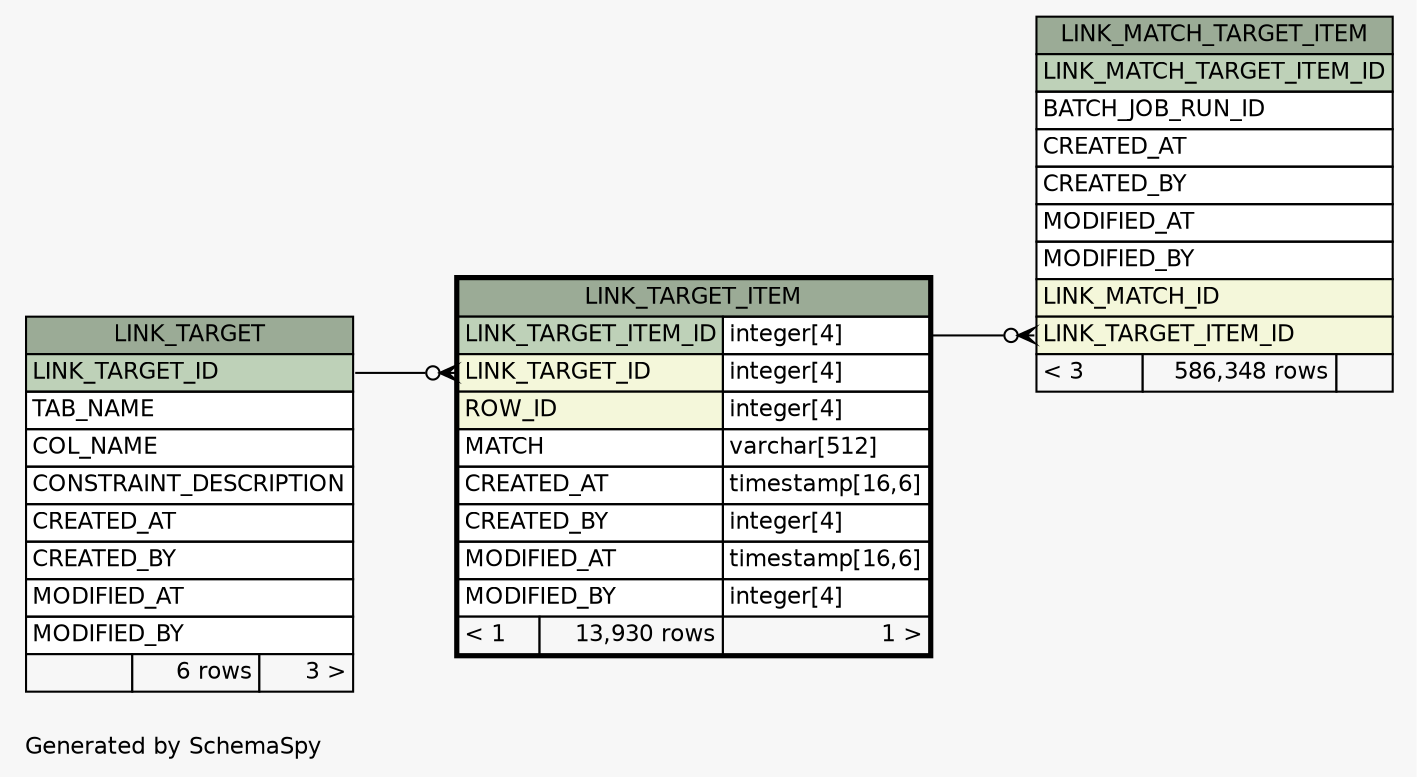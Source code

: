 // dot 2.38.0 on Windows 10 10.0
// SchemaSpy rev Unknown
digraph "oneDegreeRelationshipsDiagram" {
  graph [
    rankdir="RL"
    bgcolor="#f7f7f7"
    label="\nGenerated by SchemaSpy"
    labeljust="l"
    nodesep="0.18"
    ranksep="0.46"
    fontname="Helvetica"
    fontsize="11"
  ];
  node [
    fontname="Helvetica"
    fontsize="11"
    shape="plaintext"
  ];
  edge [
    arrowsize="0.8"
  ];
  "LINK_MATCH_TARGET_ITEM":"LINK_TARGET_ITEM_ID":w -> "LINK_TARGET_ITEM":"LINK_TARGET_ITEM_ID.type":e [arrowhead=none dir=back arrowtail=crowodot];
  "LINK_TARGET_ITEM":"LINK_TARGET_ID":w -> "LINK_TARGET":"LINK_TARGET_ID":e [arrowhead=none dir=back arrowtail=crowodot];
  "LINK_MATCH_TARGET_ITEM" [
    label=<
    <TABLE BORDER="0" CELLBORDER="1" CELLSPACING="0" BGCOLOR="#ffffff">
      <TR><TD COLSPAN="3" BGCOLOR="#9bab96" ALIGN="CENTER">LINK_MATCH_TARGET_ITEM</TD></TR>
      <TR><TD PORT="LINK_MATCH_TARGET_ITEM_ID" COLSPAN="3" BGCOLOR="#bed1b8" ALIGN="LEFT">LINK_MATCH_TARGET_ITEM_ID</TD></TR>
      <TR><TD PORT="BATCH_JOB_RUN_ID" COLSPAN="3" ALIGN="LEFT">BATCH_JOB_RUN_ID</TD></TR>
      <TR><TD PORT="CREATED_AT" COLSPAN="3" ALIGN="LEFT">CREATED_AT</TD></TR>
      <TR><TD PORT="CREATED_BY" COLSPAN="3" ALIGN="LEFT">CREATED_BY</TD></TR>
      <TR><TD PORT="MODIFIED_AT" COLSPAN="3" ALIGN="LEFT">MODIFIED_AT</TD></TR>
      <TR><TD PORT="MODIFIED_BY" COLSPAN="3" ALIGN="LEFT">MODIFIED_BY</TD></TR>
      <TR><TD PORT="LINK_MATCH_ID" COLSPAN="3" BGCOLOR="#f4f7da" ALIGN="LEFT">LINK_MATCH_ID</TD></TR>
      <TR><TD PORT="LINK_TARGET_ITEM_ID" COLSPAN="3" BGCOLOR="#f4f7da" ALIGN="LEFT">LINK_TARGET_ITEM_ID</TD></TR>
      <TR><TD ALIGN="LEFT" BGCOLOR="#f7f7f7">&lt; 3</TD><TD ALIGN="RIGHT" BGCOLOR="#f7f7f7">586,348 rows</TD><TD ALIGN="RIGHT" BGCOLOR="#f7f7f7">  </TD></TR>
    </TABLE>>
    URL="LINK_MATCH_TARGET_ITEM.html"
    tooltip="LINK_MATCH_TARGET_ITEM"
  ];
  "LINK_TARGET" [
    label=<
    <TABLE BORDER="0" CELLBORDER="1" CELLSPACING="0" BGCOLOR="#ffffff">
      <TR><TD COLSPAN="3" BGCOLOR="#9bab96" ALIGN="CENTER">LINK_TARGET</TD></TR>
      <TR><TD PORT="LINK_TARGET_ID" COLSPAN="3" BGCOLOR="#bed1b8" ALIGN="LEFT">LINK_TARGET_ID</TD></TR>
      <TR><TD PORT="TAB_NAME" COLSPAN="3" ALIGN="LEFT">TAB_NAME</TD></TR>
      <TR><TD PORT="COL_NAME" COLSPAN="3" ALIGN="LEFT">COL_NAME</TD></TR>
      <TR><TD PORT="CONSTRAINT_DESCRIPTION" COLSPAN="3" ALIGN="LEFT">CONSTRAINT_DESCRIPTION</TD></TR>
      <TR><TD PORT="CREATED_AT" COLSPAN="3" ALIGN="LEFT">CREATED_AT</TD></TR>
      <TR><TD PORT="CREATED_BY" COLSPAN="3" ALIGN="LEFT">CREATED_BY</TD></TR>
      <TR><TD PORT="MODIFIED_AT" COLSPAN="3" ALIGN="LEFT">MODIFIED_AT</TD></TR>
      <TR><TD PORT="MODIFIED_BY" COLSPAN="3" ALIGN="LEFT">MODIFIED_BY</TD></TR>
      <TR><TD ALIGN="LEFT" BGCOLOR="#f7f7f7">  </TD><TD ALIGN="RIGHT" BGCOLOR="#f7f7f7">6 rows</TD><TD ALIGN="RIGHT" BGCOLOR="#f7f7f7">3 &gt;</TD></TR>
    </TABLE>>
    URL="LINK_TARGET.html"
    tooltip="LINK_TARGET"
  ];
  "LINK_TARGET_ITEM" [
    label=<
    <TABLE BORDER="2" CELLBORDER="1" CELLSPACING="0" BGCOLOR="#ffffff">
      <TR><TD COLSPAN="3" BGCOLOR="#9bab96" ALIGN="CENTER">LINK_TARGET_ITEM</TD></TR>
      <TR><TD PORT="LINK_TARGET_ITEM_ID" COLSPAN="2" BGCOLOR="#bed1b8" ALIGN="LEFT">LINK_TARGET_ITEM_ID</TD><TD PORT="LINK_TARGET_ITEM_ID.type" ALIGN="LEFT">integer[4]</TD></TR>
      <TR><TD PORT="LINK_TARGET_ID" COLSPAN="2" BGCOLOR="#f4f7da" ALIGN="LEFT">LINK_TARGET_ID</TD><TD PORT="LINK_TARGET_ID.type" ALIGN="LEFT">integer[4]</TD></TR>
      <TR><TD PORT="ROW_ID" COLSPAN="2" BGCOLOR="#f4f7da" ALIGN="LEFT">ROW_ID</TD><TD PORT="ROW_ID.type" ALIGN="LEFT">integer[4]</TD></TR>
      <TR><TD PORT="MATCH" COLSPAN="2" ALIGN="LEFT">MATCH</TD><TD PORT="MATCH.type" ALIGN="LEFT">varchar[512]</TD></TR>
      <TR><TD PORT="CREATED_AT" COLSPAN="2" ALIGN="LEFT">CREATED_AT</TD><TD PORT="CREATED_AT.type" ALIGN="LEFT">timestamp[16,6]</TD></TR>
      <TR><TD PORT="CREATED_BY" COLSPAN="2" ALIGN="LEFT">CREATED_BY</TD><TD PORT="CREATED_BY.type" ALIGN="LEFT">integer[4]</TD></TR>
      <TR><TD PORT="MODIFIED_AT" COLSPAN="2" ALIGN="LEFT">MODIFIED_AT</TD><TD PORT="MODIFIED_AT.type" ALIGN="LEFT">timestamp[16,6]</TD></TR>
      <TR><TD PORT="MODIFIED_BY" COLSPAN="2" ALIGN="LEFT">MODIFIED_BY</TD><TD PORT="MODIFIED_BY.type" ALIGN="LEFT">integer[4]</TD></TR>
      <TR><TD ALIGN="LEFT" BGCOLOR="#f7f7f7">&lt; 1</TD><TD ALIGN="RIGHT" BGCOLOR="#f7f7f7">13,930 rows</TD><TD ALIGN="RIGHT" BGCOLOR="#f7f7f7">1 &gt;</TD></TR>
    </TABLE>>
    URL="LINK_TARGET_ITEM.html"
    tooltip="LINK_TARGET_ITEM"
  ];
}
